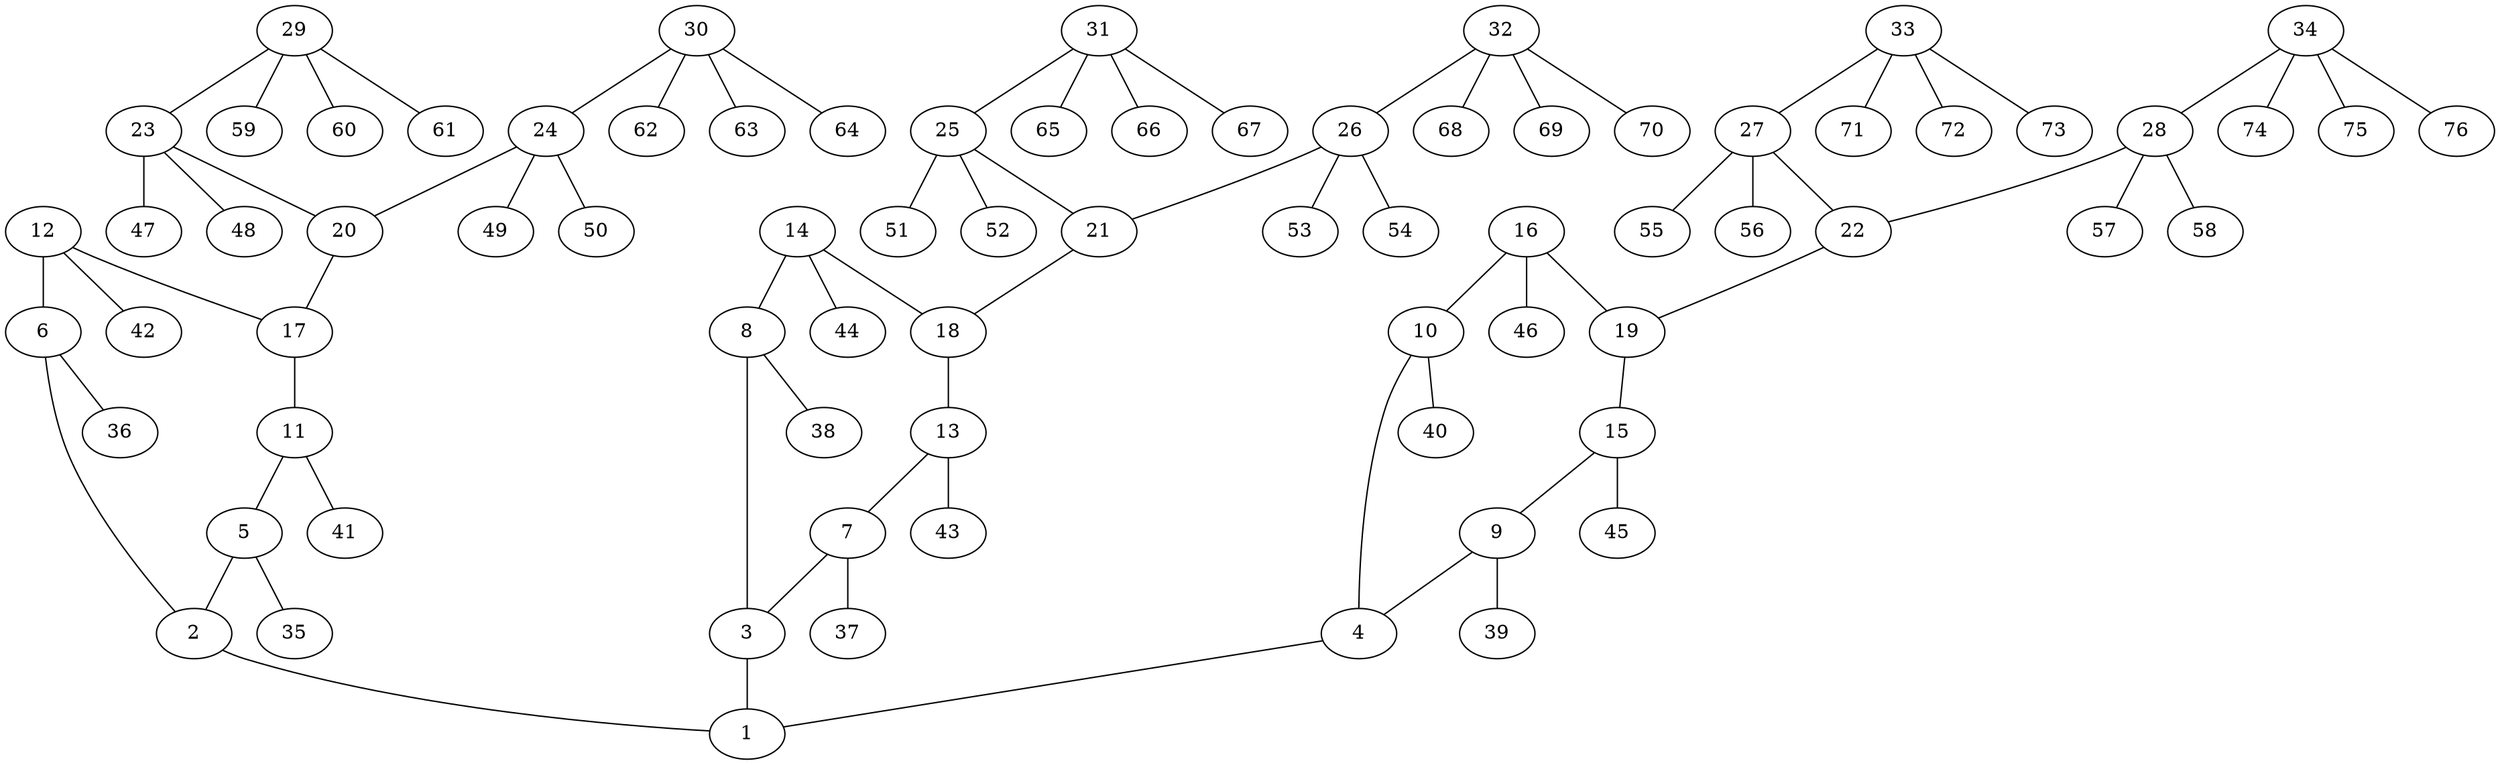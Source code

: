 graph molecule_3997 {
	1	 [chem=C];
	2	 [chem=C];
	2 -- 1	 [valence=1];
	3	 [chem=C];
	3 -- 1	 [valence=1];
	4	 [chem=C];
	4 -- 1	 [valence=2];
	5	 [chem=C];
	5 -- 2	 [valence=2];
	35	 [chem=H];
	5 -- 35	 [valence=1];
	6	 [chem=C];
	6 -- 2	 [valence=1];
	36	 [chem=H];
	6 -- 36	 [valence=1];
	7	 [chem=C];
	7 -- 3	 [valence=2];
	37	 [chem=H];
	7 -- 37	 [valence=1];
	8	 [chem=C];
	8 -- 3	 [valence=1];
	38	 [chem=H];
	8 -- 38	 [valence=1];
	9	 [chem=C];
	9 -- 4	 [valence=1];
	39	 [chem=H];
	9 -- 39	 [valence=1];
	10	 [chem=C];
	10 -- 4	 [valence=1];
	40	 [chem=H];
	10 -- 40	 [valence=1];
	11	 [chem=C];
	11 -- 5	 [valence=1];
	41	 [chem=H];
	11 -- 41	 [valence=1];
	12	 [chem=C];
	12 -- 6	 [valence=2];
	17	 [chem=C];
	12 -- 17	 [valence=1];
	42	 [chem=H];
	12 -- 42	 [valence=1];
	13	 [chem=C];
	13 -- 7	 [valence=1];
	43	 [chem=H];
	13 -- 43	 [valence=1];
	14	 [chem=C];
	14 -- 8	 [valence=2];
	18	 [chem=C];
	14 -- 18	 [valence=1];
	44	 [chem=H];
	14 -- 44	 [valence=1];
	15	 [chem=C];
	15 -- 9	 [valence=2];
	45	 [chem=H];
	15 -- 45	 [valence=1];
	16	 [chem=C];
	16 -- 10	 [valence=2];
	19	 [chem=C];
	16 -- 19	 [valence=1];
	46	 [chem=H];
	16 -- 46	 [valence=1];
	17 -- 11	 [valence=2];
	18 -- 13	 [valence=2];
	19 -- 15	 [valence=1];
	20	 [chem=N];
	20 -- 17	 [valence=1];
	21	 [chem=N];
	21 -- 18	 [valence=1];
	22	 [chem=N];
	22 -- 19	 [valence=2];
	23	 [chem=C];
	23 -- 20	 [valence=1];
	47	 [chem=H];
	23 -- 47	 [valence=1];
	48	 [chem=H];
	23 -- 48	 [valence=1];
	24	 [chem=C];
	24 -- 20	 [valence=1];
	49	 [chem=H];
	24 -- 49	 [valence=1];
	50	 [chem=H];
	24 -- 50	 [valence=1];
	25	 [chem=C];
	25 -- 21	 [valence=1];
	51	 [chem=H];
	25 -- 51	 [valence=1];
	52	 [chem=H];
	25 -- 52	 [valence=1];
	26	 [chem=C];
	26 -- 21	 [valence=1];
	53	 [chem=H];
	26 -- 53	 [valence=1];
	54	 [chem=H];
	26 -- 54	 [valence=1];
	27	 [chem=C];
	27 -- 22	 [valence=1];
	55	 [chem=H];
	27 -- 55	 [valence=1];
	56	 [chem=H];
	27 -- 56	 [valence=1];
	28	 [chem=C];
	28 -- 22	 [valence=1];
	57	 [chem=H];
	28 -- 57	 [valence=1];
	58	 [chem=H];
	28 -- 58	 [valence=1];
	29	 [chem=C];
	29 -- 23	 [valence=1];
	59	 [chem=H];
	29 -- 59	 [valence=1];
	60	 [chem=H];
	29 -- 60	 [valence=1];
	61	 [chem=H];
	29 -- 61	 [valence=1];
	30	 [chem=C];
	30 -- 24	 [valence=1];
	62	 [chem=H];
	30 -- 62	 [valence=1];
	63	 [chem=H];
	30 -- 63	 [valence=1];
	64	 [chem=H];
	30 -- 64	 [valence=1];
	31	 [chem=C];
	31 -- 25	 [valence=1];
	65	 [chem=H];
	31 -- 65	 [valence=1];
	66	 [chem=H];
	31 -- 66	 [valence=1];
	67	 [chem=H];
	31 -- 67	 [valence=1];
	32	 [chem=C];
	32 -- 26	 [valence=1];
	68	 [chem=H];
	32 -- 68	 [valence=1];
	69	 [chem=H];
	32 -- 69	 [valence=1];
	70	 [chem=H];
	32 -- 70	 [valence=1];
	33	 [chem=C];
	33 -- 27	 [valence=1];
	71	 [chem=H];
	33 -- 71	 [valence=1];
	72	 [chem=H];
	33 -- 72	 [valence=1];
	73	 [chem=H];
	33 -- 73	 [valence=1];
	34	 [chem=C];
	34 -- 28	 [valence=1];
	74	 [chem=H];
	34 -- 74	 [valence=1];
	75	 [chem=H];
	34 -- 75	 [valence=1];
	76	 [chem=H];
	34 -- 76	 [valence=1];
}

